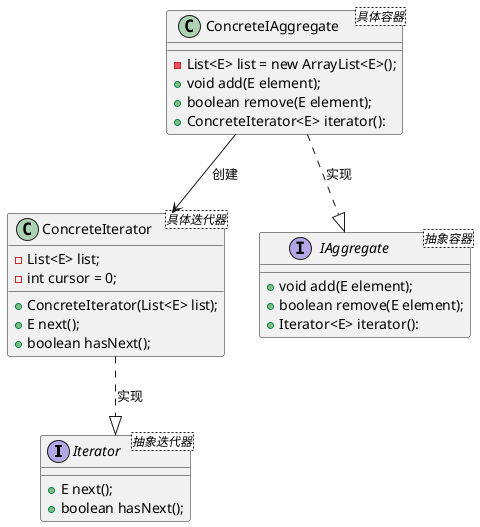 @startuml
interface Iterator<抽象迭代器>{
    + E next();
    + boolean hasNext();
}
class ConcreteIterator<具体迭代器>{
    - List<E> list;
    - int cursor = 0;
    + ConcreteIterator(List<E> list);
    + E next();
    + boolean hasNext();
}

interface IAggregate<抽象容器>{
    + void add(E element);
    + boolean remove(E element);
    + Iterator<E> iterator():
}
class ConcreteIAggregate<具体容器>{
    - List<E> list = new ArrayList<E>();
    + void add(E element);
    + boolean remove(E element);
    + ConcreteIterator<E> iterator():
}
ConcreteIterator ..|> Iterator:实现
ConcreteIAggregate ..|> IAggregate:实现
ConcreteIAggregate --> ConcreteIterator:创建
@enduml